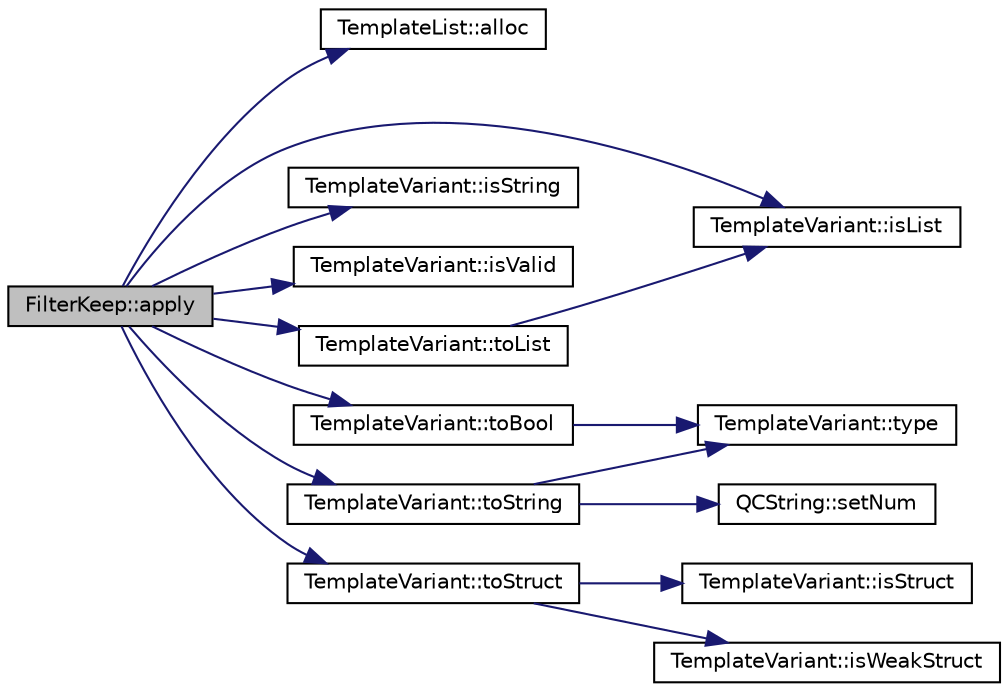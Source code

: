 digraph "FilterKeep::apply"
{
 // LATEX_PDF_SIZE
  edge [fontname="Helvetica",fontsize="10",labelfontname="Helvetica",labelfontsize="10"];
  node [fontname="Helvetica",fontsize="10",shape=record];
  rankdir="LR";
  Node1 [label="FilterKeep::apply",height=0.2,width=0.4,color="black", fillcolor="grey75", style="filled", fontcolor="black",tooltip=" "];
  Node1 -> Node2 [color="midnightblue",fontsize="10",style="solid",fontname="Helvetica"];
  Node2 [label="TemplateList::alloc",height=0.2,width=0.4,color="black", fillcolor="white", style="filled",URL="$classTemplateList.html#a6840730b8664bc08ef26924fa1cd76b9",tooltip=" "];
  Node1 -> Node3 [color="midnightblue",fontsize="10",style="solid",fontname="Helvetica"];
  Node3 [label="TemplateVariant::isList",height=0.2,width=0.4,color="black", fillcolor="white", style="filled",URL="$classTemplateVariant.html#aab08b440a5a394f068baea34bc63afa4",tooltip=" "];
  Node1 -> Node4 [color="midnightblue",fontsize="10",style="solid",fontname="Helvetica"];
  Node4 [label="TemplateVariant::isString",height=0.2,width=0.4,color="black", fillcolor="white", style="filled",URL="$classTemplateVariant.html#a58289f012fe2d5afa506ed4ce14e2b41",tooltip=" "];
  Node1 -> Node5 [color="midnightblue",fontsize="10",style="solid",fontname="Helvetica"];
  Node5 [label="TemplateVariant::isValid",height=0.2,width=0.4,color="black", fillcolor="white", style="filled",URL="$classTemplateVariant.html#a0c6e3f3e625ca22ed2c567cf1ea98bdd",tooltip=" "];
  Node1 -> Node6 [color="midnightblue",fontsize="10",style="solid",fontname="Helvetica"];
  Node6 [label="TemplateVariant::toBool",height=0.2,width=0.4,color="black", fillcolor="white", style="filled",URL="$classTemplateVariant.html#a208563a3d54212cc15b4316a3c61e165",tooltip=" "];
  Node6 -> Node7 [color="midnightblue",fontsize="10",style="solid",fontname="Helvetica"];
  Node7 [label="TemplateVariant::type",height=0.2,width=0.4,color="black", fillcolor="white", style="filled",URL="$classTemplateVariant.html#ae72935537eb622046af7dfb2026f83f9",tooltip=" "];
  Node1 -> Node8 [color="midnightblue",fontsize="10",style="solid",fontname="Helvetica"];
  Node8 [label="TemplateVariant::toList",height=0.2,width=0.4,color="black", fillcolor="white", style="filled",URL="$classTemplateVariant.html#aa4c2ddd3b4bc32df5df3a83ea9cf5a0b",tooltip=" "];
  Node8 -> Node3 [color="midnightblue",fontsize="10",style="solid",fontname="Helvetica"];
  Node1 -> Node9 [color="midnightblue",fontsize="10",style="solid",fontname="Helvetica"];
  Node9 [label="TemplateVariant::toString",height=0.2,width=0.4,color="black", fillcolor="white", style="filled",URL="$classTemplateVariant.html#ab03869d8a226d83614fca23902b0facd",tooltip=" "];
  Node9 -> Node10 [color="midnightblue",fontsize="10",style="solid",fontname="Helvetica"];
  Node10 [label="QCString::setNum",height=0.2,width=0.4,color="black", fillcolor="white", style="filled",URL="$classQCString.html#a87d2bfa3fcbf407c32fab784df368b2d",tooltip=" "];
  Node9 -> Node7 [color="midnightblue",fontsize="10",style="solid",fontname="Helvetica"];
  Node1 -> Node11 [color="midnightblue",fontsize="10",style="solid",fontname="Helvetica"];
  Node11 [label="TemplateVariant::toStruct",height=0.2,width=0.4,color="black", fillcolor="white", style="filled",URL="$classTemplateVariant.html#a33115f5750646b55d70d01acbce41736",tooltip=" "];
  Node11 -> Node12 [color="midnightblue",fontsize="10",style="solid",fontname="Helvetica"];
  Node12 [label="TemplateVariant::isStruct",height=0.2,width=0.4,color="black", fillcolor="white", style="filled",URL="$classTemplateVariant.html#ab4ab896cf40ecfda655b5e38ca8bbf59",tooltip=" "];
  Node11 -> Node13 [color="midnightblue",fontsize="10",style="solid",fontname="Helvetica"];
  Node13 [label="TemplateVariant::isWeakStruct",height=0.2,width=0.4,color="black", fillcolor="white", style="filled",URL="$classTemplateVariant.html#a42b71b208c3b33b545b9245e5f8859ad",tooltip=" "];
}
